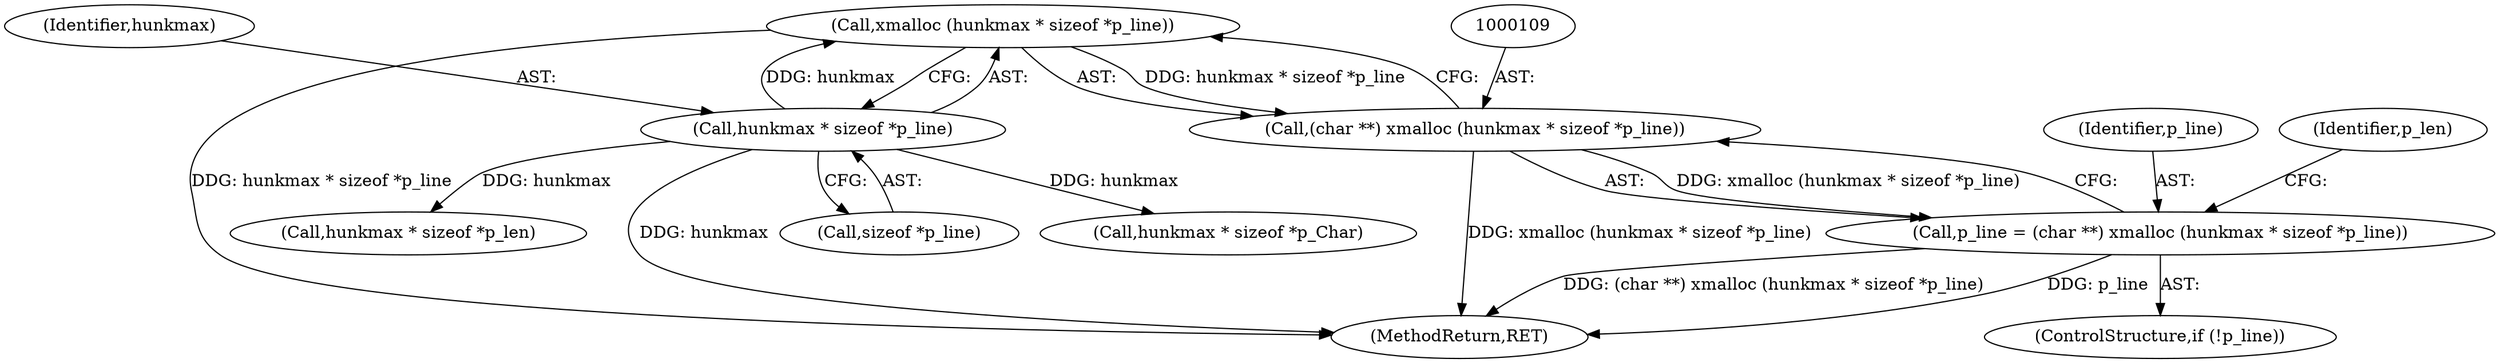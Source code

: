 digraph "0_savannah_0c08d7a902c6fdd49b704623a12d8d672ef18944_1@API" {
"1000110" [label="(Call,xmalloc (hunkmax * sizeof *p_line))"];
"1000111" [label="(Call,hunkmax * sizeof *p_line)"];
"1000108" [label="(Call,(char **) xmalloc (hunkmax * sizeof *p_line))"];
"1000106" [label="(Call,p_line = (char **) xmalloc (hunkmax * sizeof *p_line))"];
"1000108" [label="(Call,(char **) xmalloc (hunkmax * sizeof *p_line))"];
"1000135" [label="(Call,hunkmax * sizeof *p_Char)"];
"1000112" [label="(Identifier,hunkmax)"];
"1000103" [label="(ControlStructure,if (!p_line))"];
"1000111" [label="(Call,hunkmax * sizeof *p_line)"];
"1000110" [label="(Call,xmalloc (hunkmax * sizeof *p_line))"];
"1000124" [label="(Call,hunkmax * sizeof *p_len)"];
"1000107" [label="(Identifier,p_line)"];
"1000106" [label="(Call,p_line = (char **) xmalloc (hunkmax * sizeof *p_line))"];
"1000118" [label="(Identifier,p_len)"];
"1000140" [label="(MethodReturn,RET)"];
"1000113" [label="(Call,sizeof *p_line)"];
"1000110" -> "1000108"  [label="AST: "];
"1000110" -> "1000111"  [label="CFG: "];
"1000111" -> "1000110"  [label="AST: "];
"1000108" -> "1000110"  [label="CFG: "];
"1000110" -> "1000140"  [label="DDG: hunkmax * sizeof *p_line"];
"1000110" -> "1000108"  [label="DDG: hunkmax * sizeof *p_line"];
"1000111" -> "1000110"  [label="DDG: hunkmax"];
"1000111" -> "1000113"  [label="CFG: "];
"1000112" -> "1000111"  [label="AST: "];
"1000113" -> "1000111"  [label="AST: "];
"1000111" -> "1000140"  [label="DDG: hunkmax"];
"1000111" -> "1000124"  [label="DDG: hunkmax"];
"1000111" -> "1000135"  [label="DDG: hunkmax"];
"1000108" -> "1000106"  [label="AST: "];
"1000109" -> "1000108"  [label="AST: "];
"1000106" -> "1000108"  [label="CFG: "];
"1000108" -> "1000140"  [label="DDG: xmalloc (hunkmax * sizeof *p_line)"];
"1000108" -> "1000106"  [label="DDG: xmalloc (hunkmax * sizeof *p_line)"];
"1000106" -> "1000103"  [label="AST: "];
"1000107" -> "1000106"  [label="AST: "];
"1000118" -> "1000106"  [label="CFG: "];
"1000106" -> "1000140"  [label="DDG: (char **) xmalloc (hunkmax * sizeof *p_line)"];
"1000106" -> "1000140"  [label="DDG: p_line"];
}
